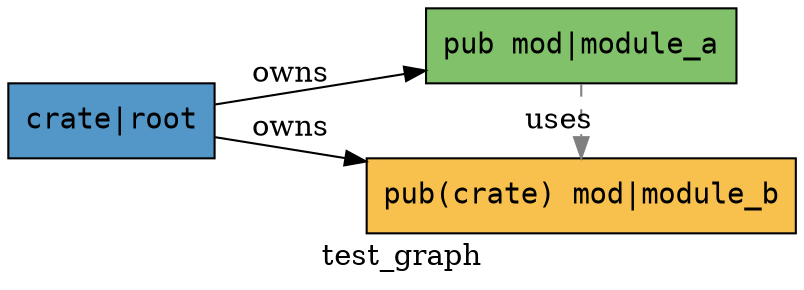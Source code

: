 digraph {
    graph [
        label="test_graph",
        layout=dot,
        rankdir=LR
    ];
    
    node [
        fontname="monospace",
        shape="box",
        style="filled"
    ];
    
    "root" [label="crate|root", fillcolor="#5397c8"];
    "root::module_a" [label="pub mod|module_a", fillcolor="#81c169"];
    "root::module_b" [label="pub(crate) mod|module_b", fillcolor="#f8c04c"];
    
    "root" -> "root::module_a" [label="owns", color="#000000", style="solid", constraint=true];
    "root" -> "root::module_b" [label="owns", color="#000000", style="solid", constraint=true];
    "root::module_a" -> "root::module_b" [label="uses", color="#7f7f7f", style="dashed", constraint=false];
}